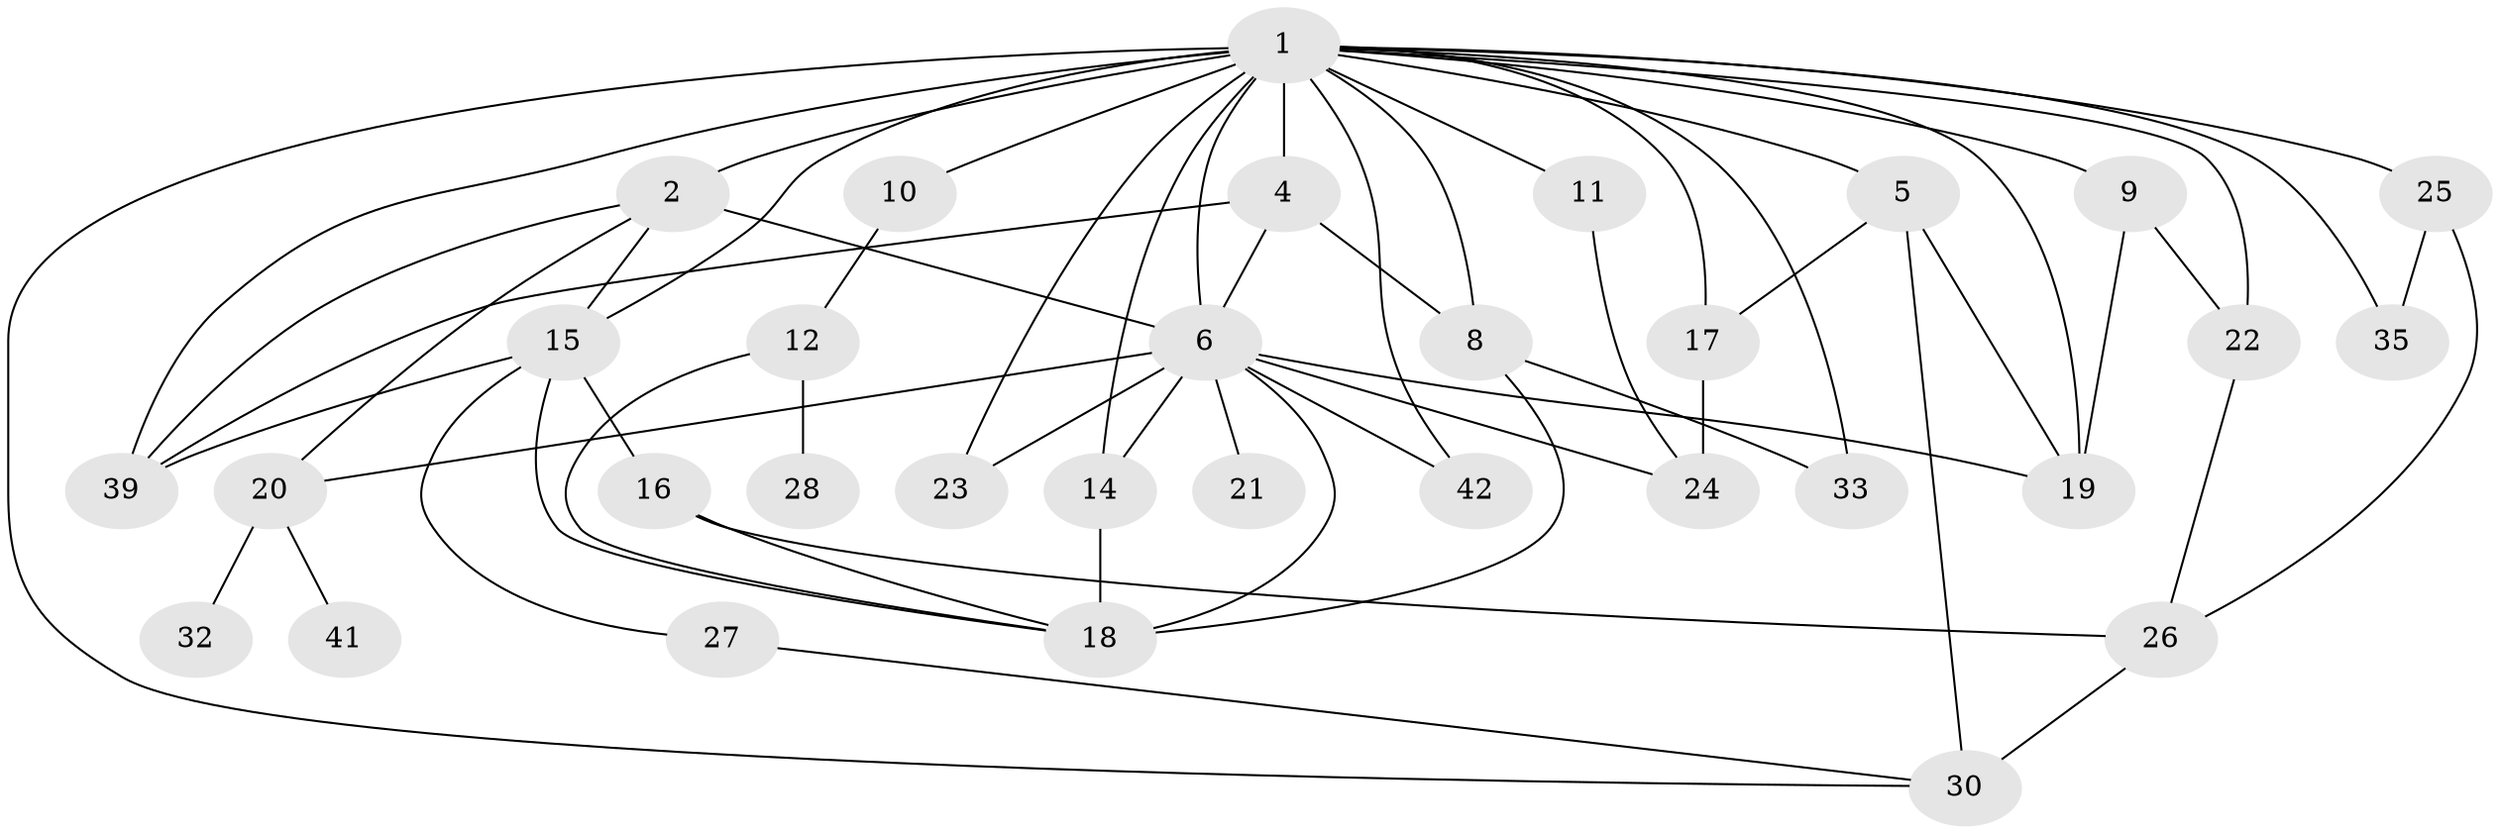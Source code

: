 // original degree distribution, {4: 0.14482758620689656, 1: 0.18620689655172415, 3: 0.23448275862068965, 2: 0.23448275862068965, 5: 0.07586206896551724, 0: 0.07586206896551724, 6: 0.027586206896551724, 8: 0.006896551724137931, 9: 0.006896551724137931, 7: 0.006896551724137931}
// Generated by graph-tools (version 1.1) at 2025/48/03/04/25 22:48:03]
// undirected, 32 vertices, 61 edges
graph export_dot {
  node [color=gray90,style=filled];
  1;
  2;
  4;
  5;
  6;
  8;
  9;
  10;
  11;
  12;
  14;
  15;
  16;
  17;
  18;
  19;
  20;
  21;
  22;
  23;
  24;
  25;
  26;
  27;
  28;
  30;
  32;
  33;
  35;
  39;
  41;
  42;
  1 -- 2 [weight=4.0];
  1 -- 4 [weight=2.0];
  1 -- 5 [weight=3.0];
  1 -- 6 [weight=2.0];
  1 -- 8 [weight=1.0];
  1 -- 9 [weight=4.0];
  1 -- 10 [weight=4.0];
  1 -- 11 [weight=1.0];
  1 -- 14 [weight=2.0];
  1 -- 15 [weight=2.0];
  1 -- 17 [weight=2.0];
  1 -- 19 [weight=1.0];
  1 -- 22 [weight=2.0];
  1 -- 23 [weight=3.0];
  1 -- 25 [weight=1.0];
  1 -- 30 [weight=1.0];
  1 -- 33 [weight=3.0];
  1 -- 35 [weight=1.0];
  1 -- 39 [weight=1.0];
  1 -- 42 [weight=1.0];
  2 -- 6 [weight=2.0];
  2 -- 15 [weight=1.0];
  2 -- 20 [weight=1.0];
  2 -- 39 [weight=1.0];
  4 -- 6 [weight=2.0];
  4 -- 8 [weight=1.0];
  4 -- 39 [weight=1.0];
  5 -- 17 [weight=2.0];
  5 -- 19 [weight=1.0];
  5 -- 30 [weight=1.0];
  6 -- 14 [weight=2.0];
  6 -- 18 [weight=1.0];
  6 -- 19 [weight=1.0];
  6 -- 20 [weight=1.0];
  6 -- 21 [weight=1.0];
  6 -- 23 [weight=1.0];
  6 -- 24 [weight=1.0];
  6 -- 42 [weight=1.0];
  8 -- 18 [weight=2.0];
  8 -- 33 [weight=1.0];
  9 -- 19 [weight=2.0];
  9 -- 22 [weight=2.0];
  10 -- 12 [weight=1.0];
  11 -- 24 [weight=1.0];
  12 -- 18 [weight=1.0];
  12 -- 28 [weight=1.0];
  14 -- 18 [weight=1.0];
  15 -- 16 [weight=1.0];
  15 -- 18 [weight=1.0];
  15 -- 27 [weight=1.0];
  15 -- 39 [weight=2.0];
  16 -- 18 [weight=1.0];
  16 -- 26 [weight=1.0];
  17 -- 24 [weight=1.0];
  20 -- 32 [weight=1.0];
  20 -- 41 [weight=1.0];
  22 -- 26 [weight=1.0];
  25 -- 26 [weight=2.0];
  25 -- 35 [weight=2.0];
  26 -- 30 [weight=2.0];
  27 -- 30 [weight=1.0];
}
